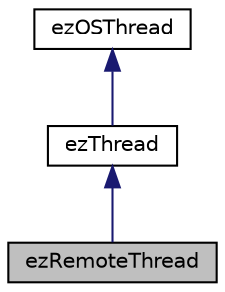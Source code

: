 digraph "ezRemoteThread"
{
 // LATEX_PDF_SIZE
  edge [fontname="Helvetica",fontsize="10",labelfontname="Helvetica",labelfontsize="10"];
  node [fontname="Helvetica",fontsize="10",shape=record];
  Node1 [label="ezRemoteThread",height=0.2,width=0.4,color="black", fillcolor="grey75", style="filled", fontcolor="black",tooltip="The remote interface thread updates in regular intervals to keep the connection alive."];
  Node2 -> Node1 [dir="back",color="midnightblue",fontsize="10",style="solid",fontname="Helvetica"];
  Node2 [label="ezThread",height=0.2,width=0.4,color="black", fillcolor="white", style="filled",URL="$d2/d18/classez_thread.htm",tooltip="This class is the base class for platform independent long running threads."];
  Node3 -> Node2 [dir="back",color="midnightblue",fontsize="10",style="solid",fontname="Helvetica"];
  Node3 [label="ezOSThread",height=0.2,width=0.4,color="black", fillcolor="white", style="filled",URL="$dc/dee/classez_o_s_thread.htm",tooltip="Implementation of a thread."];
}
